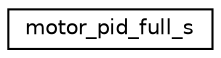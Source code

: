 digraph "Graphical Class Hierarchy"
{
 // LATEX_PDF_SIZE
  edge [fontname="Helvetica",fontsize="10",labelfontname="Helvetica",labelfontsize="10"];
  node [fontname="Helvetica",fontsize="10",shape=record];
  rankdir="LR";
  Node0 [label="motor_pid_full_s",height=0.2,width=0.4,color="black", fillcolor="white", style="filled",URL="$structmotor__pid__full__s.html",tooltip=" "];
}
